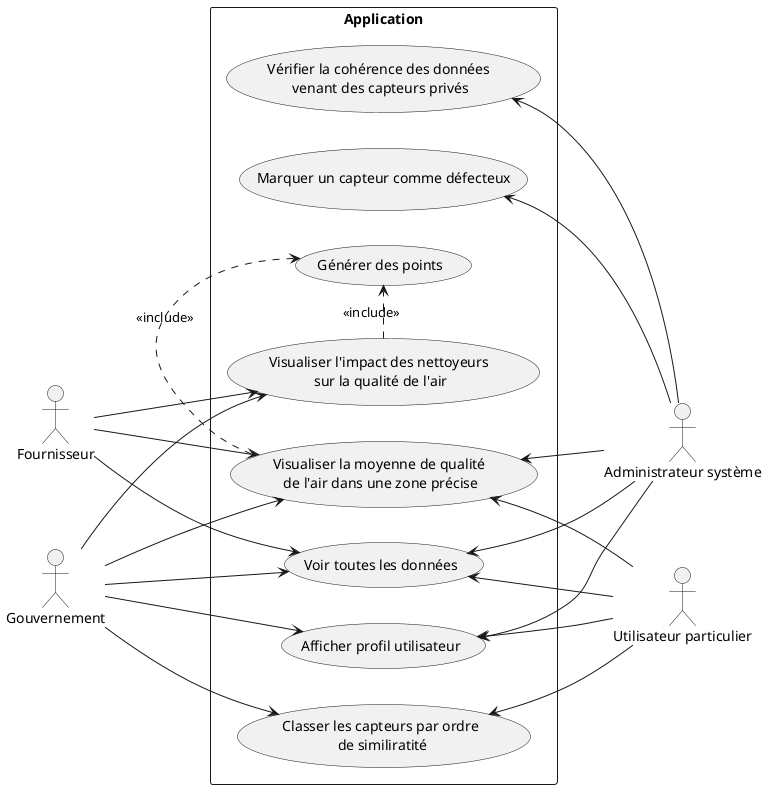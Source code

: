 @startuml

left to right direction
' skinparam linetype polyline

' Acteurs
actor "Administrateur système" as admin
actor "Gouvernement" as gouv
actor "Fournisseur" as fourn
actor "Utilisateur particulier" as user


rectangle Application {
    usecase "Visualiser la moyenne de qualité \nde l'air dans une zone précise" as demanderQualiteZone
    usecase "Générer des points" as genPoints

    usecase "Afficher profil utilisateur" as showProfile

    usecase "Visualiser l'impact des nettoyeurs \nsur la qualité de l'air" as demanderImpact

    usecase "Voir toutes les données" as showData

    usecase "Classer les capteurs par ordre\n de similiratité" as rankSensors

    usecase "Vérifier la cohérence des données \nvenant des capteurs privés" as checkPrivate

    usecase "Marquer un capteur comme défecteux" as banSensor
}


gouv --> demanderQualiteZone
fourn --> demanderQualiteZone
user -u-> demanderQualiteZone
admin -u-> demanderQualiteZone

gouv -->  showData
fourn --> showData
user -u-> showData
admin -u-> showData

demanderQualiteZone .l.> genPoints : <<include>>

gouv -->  showProfile
admin -u-> showProfile
user -u-> showProfile

gouv --> demanderImpact
fourn --> demanderImpact

demanderImpact .> genPoints : <<include>>

gouv --> rankSensors
user -u-> rankSensors

admin -u-> checkPrivate
admin -u-> banSensor

@enduml
